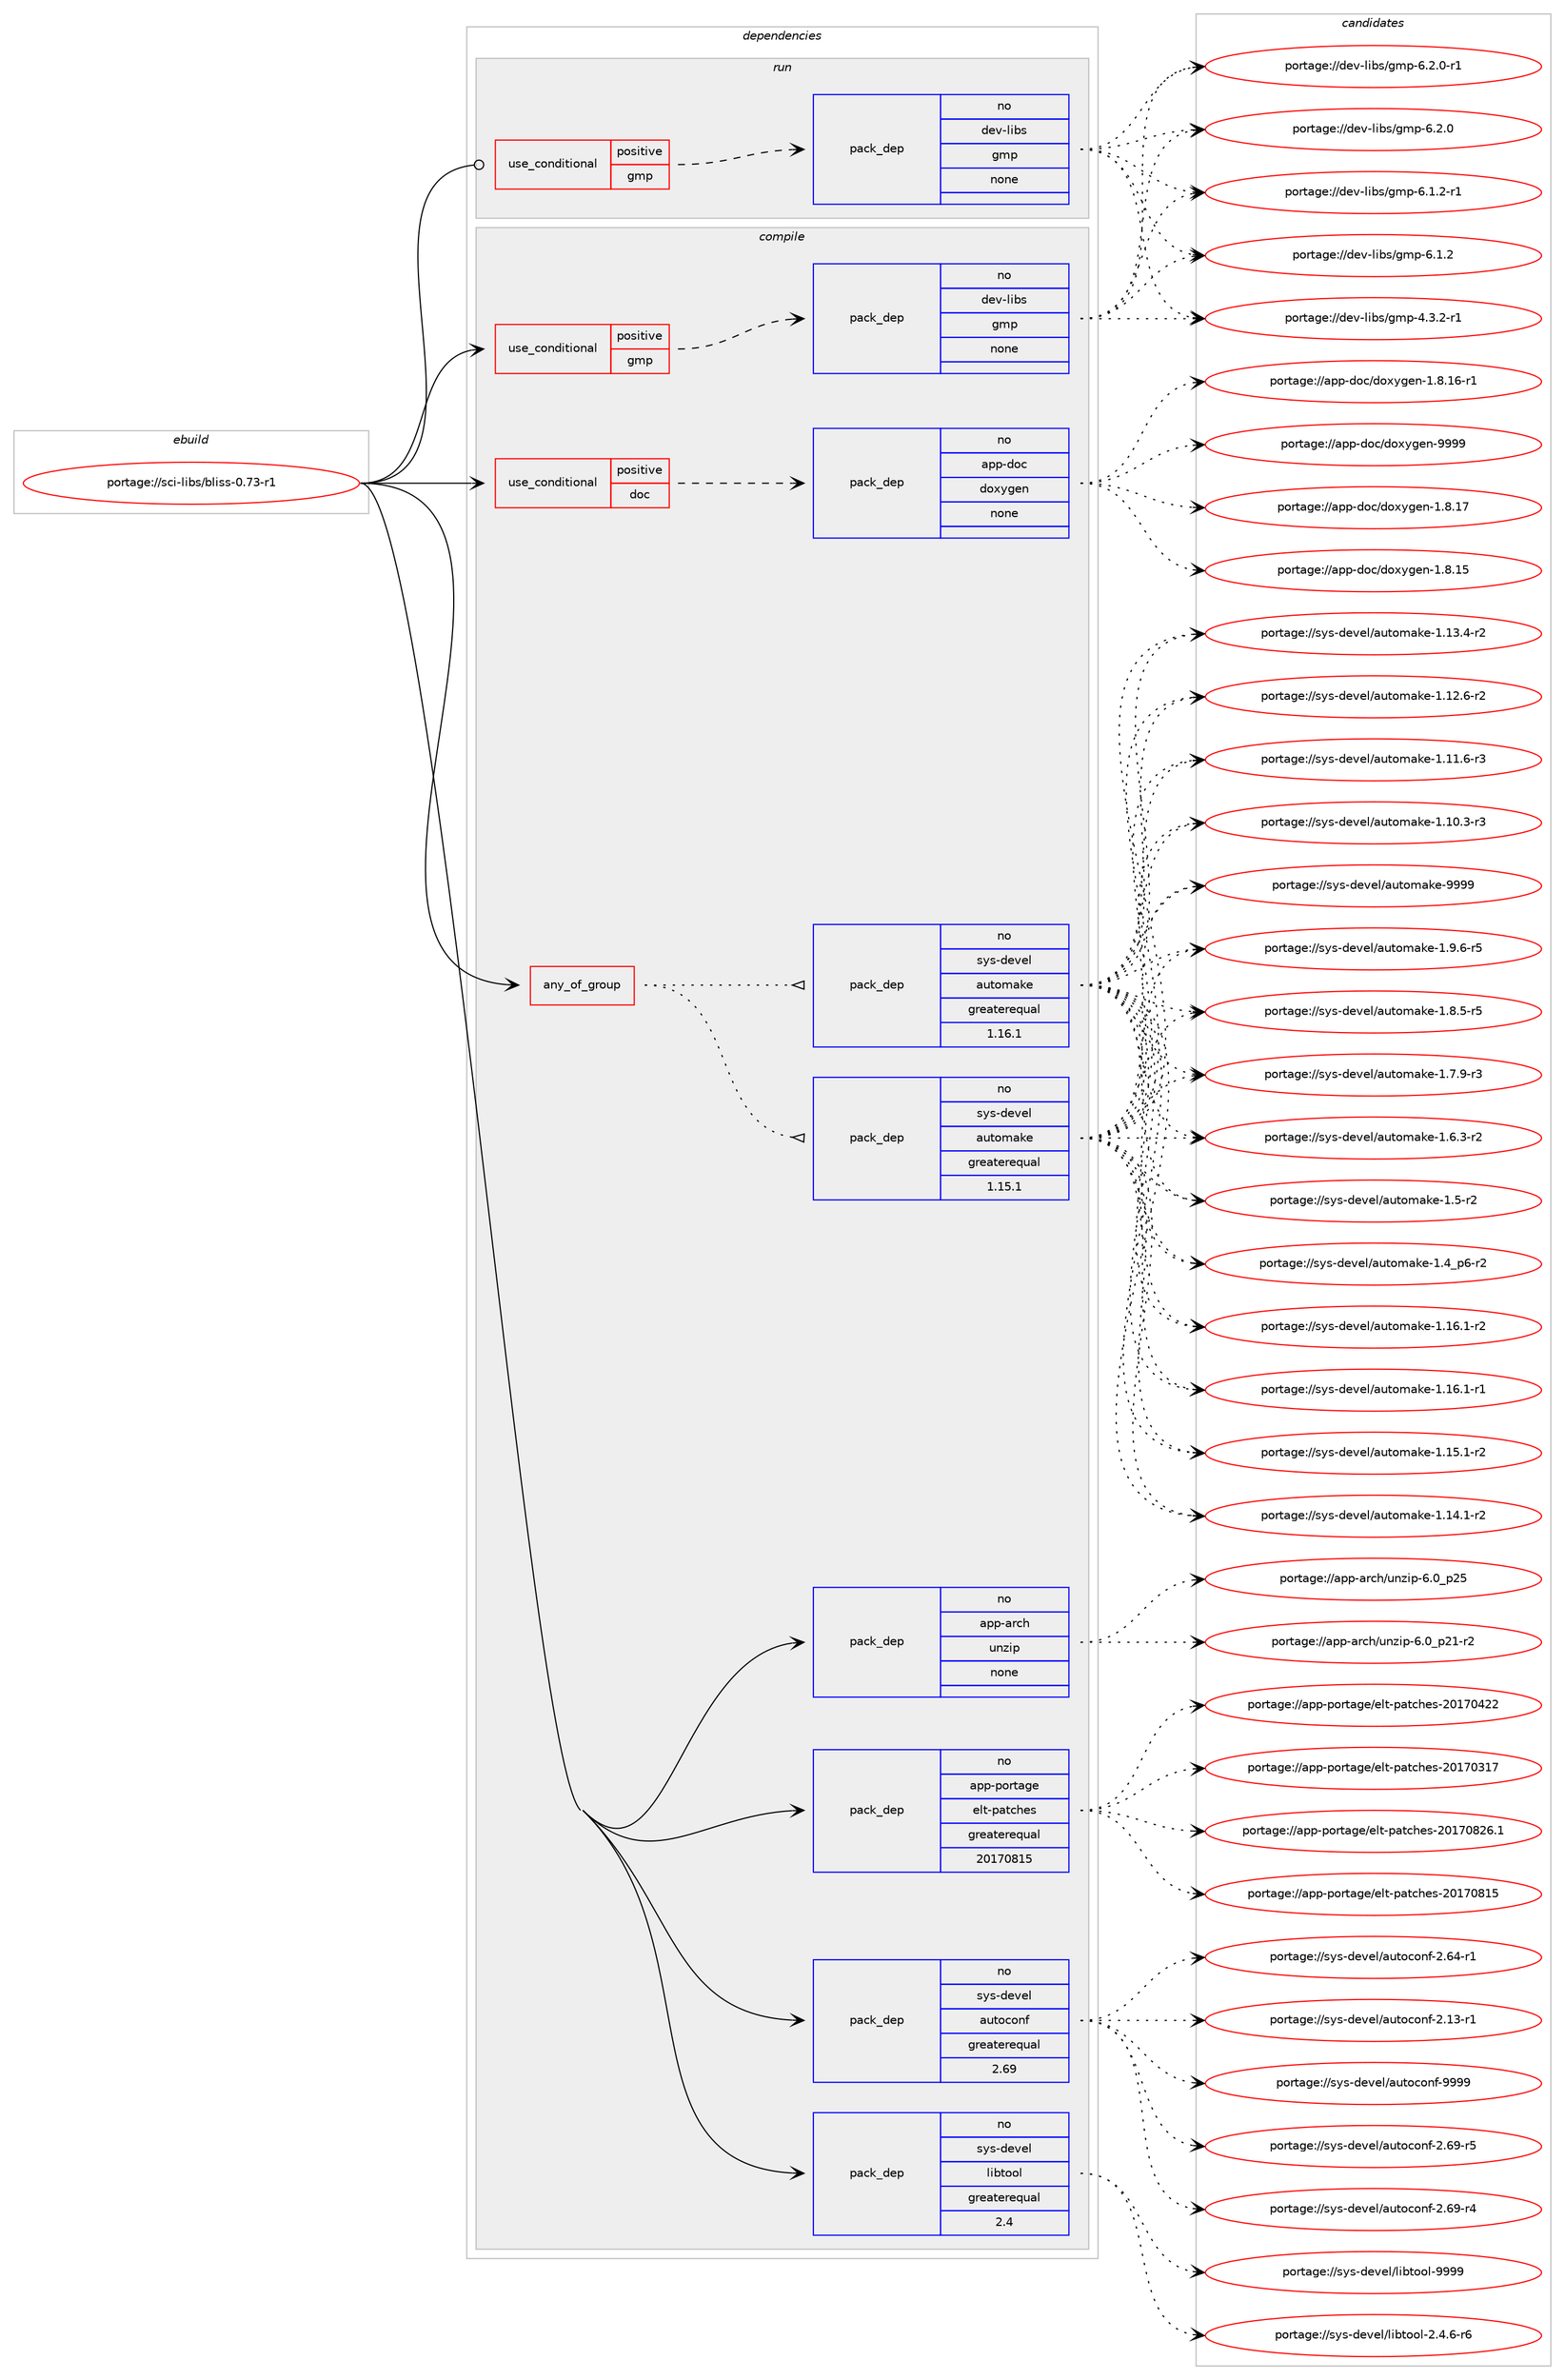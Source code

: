 digraph prolog {

# *************
# Graph options
# *************

newrank=true;
concentrate=true;
compound=true;
graph [rankdir=LR,fontname=Helvetica,fontsize=10,ranksep=1.5];#, ranksep=2.5, nodesep=0.2];
edge  [arrowhead=vee];
node  [fontname=Helvetica,fontsize=10];

# **********
# The ebuild
# **********

subgraph cluster_leftcol {
color=gray;
rank=same;
label=<<i>ebuild</i>>;
id [label="portage://sci-libs/bliss-0.73-r1", color=red, width=4, href="../sci-libs/bliss-0.73-r1.svg"];
}

# ****************
# The dependencies
# ****************

subgraph cluster_midcol {
color=gray;
label=<<i>dependencies</i>>;
subgraph cluster_compile {
fillcolor="#eeeeee";
style=filled;
label=<<i>compile</i>>;
subgraph any1068 {
dependency51389 [label=<<TABLE BORDER="0" CELLBORDER="1" CELLSPACING="0" CELLPADDING="4"><TR><TD CELLPADDING="10">any_of_group</TD></TR></TABLE>>, shape=none, color=red];subgraph pack39507 {
dependency51390 [label=<<TABLE BORDER="0" CELLBORDER="1" CELLSPACING="0" CELLPADDING="4" WIDTH="220"><TR><TD ROWSPAN="6" CELLPADDING="30">pack_dep</TD></TR><TR><TD WIDTH="110">no</TD></TR><TR><TD>sys-devel</TD></TR><TR><TD>automake</TD></TR><TR><TD>greaterequal</TD></TR><TR><TD>1.16.1</TD></TR></TABLE>>, shape=none, color=blue];
}
dependency51389:e -> dependency51390:w [weight=20,style="dotted",arrowhead="oinv"];
subgraph pack39508 {
dependency51391 [label=<<TABLE BORDER="0" CELLBORDER="1" CELLSPACING="0" CELLPADDING="4" WIDTH="220"><TR><TD ROWSPAN="6" CELLPADDING="30">pack_dep</TD></TR><TR><TD WIDTH="110">no</TD></TR><TR><TD>sys-devel</TD></TR><TR><TD>automake</TD></TR><TR><TD>greaterequal</TD></TR><TR><TD>1.15.1</TD></TR></TABLE>>, shape=none, color=blue];
}
dependency51389:e -> dependency51391:w [weight=20,style="dotted",arrowhead="oinv"];
}
id:e -> dependency51389:w [weight=20,style="solid",arrowhead="vee"];
subgraph cond10766 {
dependency51392 [label=<<TABLE BORDER="0" CELLBORDER="1" CELLSPACING="0" CELLPADDING="4"><TR><TD ROWSPAN="3" CELLPADDING="10">use_conditional</TD></TR><TR><TD>positive</TD></TR><TR><TD>doc</TD></TR></TABLE>>, shape=none, color=red];
subgraph pack39509 {
dependency51393 [label=<<TABLE BORDER="0" CELLBORDER="1" CELLSPACING="0" CELLPADDING="4" WIDTH="220"><TR><TD ROWSPAN="6" CELLPADDING="30">pack_dep</TD></TR><TR><TD WIDTH="110">no</TD></TR><TR><TD>app-doc</TD></TR><TR><TD>doxygen</TD></TR><TR><TD>none</TD></TR><TR><TD></TD></TR></TABLE>>, shape=none, color=blue];
}
dependency51392:e -> dependency51393:w [weight=20,style="dashed",arrowhead="vee"];
}
id:e -> dependency51392:w [weight=20,style="solid",arrowhead="vee"];
subgraph cond10767 {
dependency51394 [label=<<TABLE BORDER="0" CELLBORDER="1" CELLSPACING="0" CELLPADDING="4"><TR><TD ROWSPAN="3" CELLPADDING="10">use_conditional</TD></TR><TR><TD>positive</TD></TR><TR><TD>gmp</TD></TR></TABLE>>, shape=none, color=red];
subgraph pack39510 {
dependency51395 [label=<<TABLE BORDER="0" CELLBORDER="1" CELLSPACING="0" CELLPADDING="4" WIDTH="220"><TR><TD ROWSPAN="6" CELLPADDING="30">pack_dep</TD></TR><TR><TD WIDTH="110">no</TD></TR><TR><TD>dev-libs</TD></TR><TR><TD>gmp</TD></TR><TR><TD>none</TD></TR><TR><TD></TD></TR></TABLE>>, shape=none, color=blue];
}
dependency51394:e -> dependency51395:w [weight=20,style="dashed",arrowhead="vee"];
}
id:e -> dependency51394:w [weight=20,style="solid",arrowhead="vee"];
subgraph pack39511 {
dependency51396 [label=<<TABLE BORDER="0" CELLBORDER="1" CELLSPACING="0" CELLPADDING="4" WIDTH="220"><TR><TD ROWSPAN="6" CELLPADDING="30">pack_dep</TD></TR><TR><TD WIDTH="110">no</TD></TR><TR><TD>app-arch</TD></TR><TR><TD>unzip</TD></TR><TR><TD>none</TD></TR><TR><TD></TD></TR></TABLE>>, shape=none, color=blue];
}
id:e -> dependency51396:w [weight=20,style="solid",arrowhead="vee"];
subgraph pack39512 {
dependency51397 [label=<<TABLE BORDER="0" CELLBORDER="1" CELLSPACING="0" CELLPADDING="4" WIDTH="220"><TR><TD ROWSPAN="6" CELLPADDING="30">pack_dep</TD></TR><TR><TD WIDTH="110">no</TD></TR><TR><TD>app-portage</TD></TR><TR><TD>elt-patches</TD></TR><TR><TD>greaterequal</TD></TR><TR><TD>20170815</TD></TR></TABLE>>, shape=none, color=blue];
}
id:e -> dependency51397:w [weight=20,style="solid",arrowhead="vee"];
subgraph pack39513 {
dependency51398 [label=<<TABLE BORDER="0" CELLBORDER="1" CELLSPACING="0" CELLPADDING="4" WIDTH="220"><TR><TD ROWSPAN="6" CELLPADDING="30">pack_dep</TD></TR><TR><TD WIDTH="110">no</TD></TR><TR><TD>sys-devel</TD></TR><TR><TD>autoconf</TD></TR><TR><TD>greaterequal</TD></TR><TR><TD>2.69</TD></TR></TABLE>>, shape=none, color=blue];
}
id:e -> dependency51398:w [weight=20,style="solid",arrowhead="vee"];
subgraph pack39514 {
dependency51399 [label=<<TABLE BORDER="0" CELLBORDER="1" CELLSPACING="0" CELLPADDING="4" WIDTH="220"><TR><TD ROWSPAN="6" CELLPADDING="30">pack_dep</TD></TR><TR><TD WIDTH="110">no</TD></TR><TR><TD>sys-devel</TD></TR><TR><TD>libtool</TD></TR><TR><TD>greaterequal</TD></TR><TR><TD>2.4</TD></TR></TABLE>>, shape=none, color=blue];
}
id:e -> dependency51399:w [weight=20,style="solid",arrowhead="vee"];
}
subgraph cluster_compileandrun {
fillcolor="#eeeeee";
style=filled;
label=<<i>compile and run</i>>;
}
subgraph cluster_run {
fillcolor="#eeeeee";
style=filled;
label=<<i>run</i>>;
subgraph cond10768 {
dependency51400 [label=<<TABLE BORDER="0" CELLBORDER="1" CELLSPACING="0" CELLPADDING="4"><TR><TD ROWSPAN="3" CELLPADDING="10">use_conditional</TD></TR><TR><TD>positive</TD></TR><TR><TD>gmp</TD></TR></TABLE>>, shape=none, color=red];
subgraph pack39515 {
dependency51401 [label=<<TABLE BORDER="0" CELLBORDER="1" CELLSPACING="0" CELLPADDING="4" WIDTH="220"><TR><TD ROWSPAN="6" CELLPADDING="30">pack_dep</TD></TR><TR><TD WIDTH="110">no</TD></TR><TR><TD>dev-libs</TD></TR><TR><TD>gmp</TD></TR><TR><TD>none</TD></TR><TR><TD></TD></TR></TABLE>>, shape=none, color=blue];
}
dependency51400:e -> dependency51401:w [weight=20,style="dashed",arrowhead="vee"];
}
id:e -> dependency51400:w [weight=20,style="solid",arrowhead="odot"];
}
}

# **************
# The candidates
# **************

subgraph cluster_choices {
rank=same;
color=gray;
label=<<i>candidates</i>>;

subgraph choice39507 {
color=black;
nodesep=1;
choice115121115451001011181011084797117116111109971071014557575757 [label="portage://sys-devel/automake-9999", color=red, width=4,href="../sys-devel/automake-9999.svg"];
choice115121115451001011181011084797117116111109971071014549465746544511453 [label="portage://sys-devel/automake-1.9.6-r5", color=red, width=4,href="../sys-devel/automake-1.9.6-r5.svg"];
choice115121115451001011181011084797117116111109971071014549465646534511453 [label="portage://sys-devel/automake-1.8.5-r5", color=red, width=4,href="../sys-devel/automake-1.8.5-r5.svg"];
choice115121115451001011181011084797117116111109971071014549465546574511451 [label="portage://sys-devel/automake-1.7.9-r3", color=red, width=4,href="../sys-devel/automake-1.7.9-r3.svg"];
choice115121115451001011181011084797117116111109971071014549465446514511450 [label="portage://sys-devel/automake-1.6.3-r2", color=red, width=4,href="../sys-devel/automake-1.6.3-r2.svg"];
choice11512111545100101118101108479711711611110997107101454946534511450 [label="portage://sys-devel/automake-1.5-r2", color=red, width=4,href="../sys-devel/automake-1.5-r2.svg"];
choice115121115451001011181011084797117116111109971071014549465295112544511450 [label="portage://sys-devel/automake-1.4_p6-r2", color=red, width=4,href="../sys-devel/automake-1.4_p6-r2.svg"];
choice11512111545100101118101108479711711611110997107101454946495446494511450 [label="portage://sys-devel/automake-1.16.1-r2", color=red, width=4,href="../sys-devel/automake-1.16.1-r2.svg"];
choice11512111545100101118101108479711711611110997107101454946495446494511449 [label="portage://sys-devel/automake-1.16.1-r1", color=red, width=4,href="../sys-devel/automake-1.16.1-r1.svg"];
choice11512111545100101118101108479711711611110997107101454946495346494511450 [label="portage://sys-devel/automake-1.15.1-r2", color=red, width=4,href="../sys-devel/automake-1.15.1-r2.svg"];
choice11512111545100101118101108479711711611110997107101454946495246494511450 [label="portage://sys-devel/automake-1.14.1-r2", color=red, width=4,href="../sys-devel/automake-1.14.1-r2.svg"];
choice11512111545100101118101108479711711611110997107101454946495146524511450 [label="portage://sys-devel/automake-1.13.4-r2", color=red, width=4,href="../sys-devel/automake-1.13.4-r2.svg"];
choice11512111545100101118101108479711711611110997107101454946495046544511450 [label="portage://sys-devel/automake-1.12.6-r2", color=red, width=4,href="../sys-devel/automake-1.12.6-r2.svg"];
choice11512111545100101118101108479711711611110997107101454946494946544511451 [label="portage://sys-devel/automake-1.11.6-r3", color=red, width=4,href="../sys-devel/automake-1.11.6-r3.svg"];
choice11512111545100101118101108479711711611110997107101454946494846514511451 [label="portage://sys-devel/automake-1.10.3-r3", color=red, width=4,href="../sys-devel/automake-1.10.3-r3.svg"];
dependency51390:e -> choice115121115451001011181011084797117116111109971071014557575757:w [style=dotted,weight="100"];
dependency51390:e -> choice115121115451001011181011084797117116111109971071014549465746544511453:w [style=dotted,weight="100"];
dependency51390:e -> choice115121115451001011181011084797117116111109971071014549465646534511453:w [style=dotted,weight="100"];
dependency51390:e -> choice115121115451001011181011084797117116111109971071014549465546574511451:w [style=dotted,weight="100"];
dependency51390:e -> choice115121115451001011181011084797117116111109971071014549465446514511450:w [style=dotted,weight="100"];
dependency51390:e -> choice11512111545100101118101108479711711611110997107101454946534511450:w [style=dotted,weight="100"];
dependency51390:e -> choice115121115451001011181011084797117116111109971071014549465295112544511450:w [style=dotted,weight="100"];
dependency51390:e -> choice11512111545100101118101108479711711611110997107101454946495446494511450:w [style=dotted,weight="100"];
dependency51390:e -> choice11512111545100101118101108479711711611110997107101454946495446494511449:w [style=dotted,weight="100"];
dependency51390:e -> choice11512111545100101118101108479711711611110997107101454946495346494511450:w [style=dotted,weight="100"];
dependency51390:e -> choice11512111545100101118101108479711711611110997107101454946495246494511450:w [style=dotted,weight="100"];
dependency51390:e -> choice11512111545100101118101108479711711611110997107101454946495146524511450:w [style=dotted,weight="100"];
dependency51390:e -> choice11512111545100101118101108479711711611110997107101454946495046544511450:w [style=dotted,weight="100"];
dependency51390:e -> choice11512111545100101118101108479711711611110997107101454946494946544511451:w [style=dotted,weight="100"];
dependency51390:e -> choice11512111545100101118101108479711711611110997107101454946494846514511451:w [style=dotted,weight="100"];
}
subgraph choice39508 {
color=black;
nodesep=1;
choice115121115451001011181011084797117116111109971071014557575757 [label="portage://sys-devel/automake-9999", color=red, width=4,href="../sys-devel/automake-9999.svg"];
choice115121115451001011181011084797117116111109971071014549465746544511453 [label="portage://sys-devel/automake-1.9.6-r5", color=red, width=4,href="../sys-devel/automake-1.9.6-r5.svg"];
choice115121115451001011181011084797117116111109971071014549465646534511453 [label="portage://sys-devel/automake-1.8.5-r5", color=red, width=4,href="../sys-devel/automake-1.8.5-r5.svg"];
choice115121115451001011181011084797117116111109971071014549465546574511451 [label="portage://sys-devel/automake-1.7.9-r3", color=red, width=4,href="../sys-devel/automake-1.7.9-r3.svg"];
choice115121115451001011181011084797117116111109971071014549465446514511450 [label="portage://sys-devel/automake-1.6.3-r2", color=red, width=4,href="../sys-devel/automake-1.6.3-r2.svg"];
choice11512111545100101118101108479711711611110997107101454946534511450 [label="portage://sys-devel/automake-1.5-r2", color=red, width=4,href="../sys-devel/automake-1.5-r2.svg"];
choice115121115451001011181011084797117116111109971071014549465295112544511450 [label="portage://sys-devel/automake-1.4_p6-r2", color=red, width=4,href="../sys-devel/automake-1.4_p6-r2.svg"];
choice11512111545100101118101108479711711611110997107101454946495446494511450 [label="portage://sys-devel/automake-1.16.1-r2", color=red, width=4,href="../sys-devel/automake-1.16.1-r2.svg"];
choice11512111545100101118101108479711711611110997107101454946495446494511449 [label="portage://sys-devel/automake-1.16.1-r1", color=red, width=4,href="../sys-devel/automake-1.16.1-r1.svg"];
choice11512111545100101118101108479711711611110997107101454946495346494511450 [label="portage://sys-devel/automake-1.15.1-r2", color=red, width=4,href="../sys-devel/automake-1.15.1-r2.svg"];
choice11512111545100101118101108479711711611110997107101454946495246494511450 [label="portage://sys-devel/automake-1.14.1-r2", color=red, width=4,href="../sys-devel/automake-1.14.1-r2.svg"];
choice11512111545100101118101108479711711611110997107101454946495146524511450 [label="portage://sys-devel/automake-1.13.4-r2", color=red, width=4,href="../sys-devel/automake-1.13.4-r2.svg"];
choice11512111545100101118101108479711711611110997107101454946495046544511450 [label="portage://sys-devel/automake-1.12.6-r2", color=red, width=4,href="../sys-devel/automake-1.12.6-r2.svg"];
choice11512111545100101118101108479711711611110997107101454946494946544511451 [label="portage://sys-devel/automake-1.11.6-r3", color=red, width=4,href="../sys-devel/automake-1.11.6-r3.svg"];
choice11512111545100101118101108479711711611110997107101454946494846514511451 [label="portage://sys-devel/automake-1.10.3-r3", color=red, width=4,href="../sys-devel/automake-1.10.3-r3.svg"];
dependency51391:e -> choice115121115451001011181011084797117116111109971071014557575757:w [style=dotted,weight="100"];
dependency51391:e -> choice115121115451001011181011084797117116111109971071014549465746544511453:w [style=dotted,weight="100"];
dependency51391:e -> choice115121115451001011181011084797117116111109971071014549465646534511453:w [style=dotted,weight="100"];
dependency51391:e -> choice115121115451001011181011084797117116111109971071014549465546574511451:w [style=dotted,weight="100"];
dependency51391:e -> choice115121115451001011181011084797117116111109971071014549465446514511450:w [style=dotted,weight="100"];
dependency51391:e -> choice11512111545100101118101108479711711611110997107101454946534511450:w [style=dotted,weight="100"];
dependency51391:e -> choice115121115451001011181011084797117116111109971071014549465295112544511450:w [style=dotted,weight="100"];
dependency51391:e -> choice11512111545100101118101108479711711611110997107101454946495446494511450:w [style=dotted,weight="100"];
dependency51391:e -> choice11512111545100101118101108479711711611110997107101454946495446494511449:w [style=dotted,weight="100"];
dependency51391:e -> choice11512111545100101118101108479711711611110997107101454946495346494511450:w [style=dotted,weight="100"];
dependency51391:e -> choice11512111545100101118101108479711711611110997107101454946495246494511450:w [style=dotted,weight="100"];
dependency51391:e -> choice11512111545100101118101108479711711611110997107101454946495146524511450:w [style=dotted,weight="100"];
dependency51391:e -> choice11512111545100101118101108479711711611110997107101454946495046544511450:w [style=dotted,weight="100"];
dependency51391:e -> choice11512111545100101118101108479711711611110997107101454946494946544511451:w [style=dotted,weight="100"];
dependency51391:e -> choice11512111545100101118101108479711711611110997107101454946494846514511451:w [style=dotted,weight="100"];
}
subgraph choice39509 {
color=black;
nodesep=1;
choice971121124510011199471001111201211031011104557575757 [label="portage://app-doc/doxygen-9999", color=red, width=4,href="../app-doc/doxygen-9999.svg"];
choice9711211245100111994710011112012110310111045494656464955 [label="portage://app-doc/doxygen-1.8.17", color=red, width=4,href="../app-doc/doxygen-1.8.17.svg"];
choice97112112451001119947100111120121103101110454946564649544511449 [label="portage://app-doc/doxygen-1.8.16-r1", color=red, width=4,href="../app-doc/doxygen-1.8.16-r1.svg"];
choice9711211245100111994710011112012110310111045494656464953 [label="portage://app-doc/doxygen-1.8.15", color=red, width=4,href="../app-doc/doxygen-1.8.15.svg"];
dependency51393:e -> choice971121124510011199471001111201211031011104557575757:w [style=dotted,weight="100"];
dependency51393:e -> choice9711211245100111994710011112012110310111045494656464955:w [style=dotted,weight="100"];
dependency51393:e -> choice97112112451001119947100111120121103101110454946564649544511449:w [style=dotted,weight="100"];
dependency51393:e -> choice9711211245100111994710011112012110310111045494656464953:w [style=dotted,weight="100"];
}
subgraph choice39510 {
color=black;
nodesep=1;
choice1001011184510810598115471031091124554465046484511449 [label="portage://dev-libs/gmp-6.2.0-r1", color=red, width=4,href="../dev-libs/gmp-6.2.0-r1.svg"];
choice100101118451081059811547103109112455446504648 [label="portage://dev-libs/gmp-6.2.0", color=red, width=4,href="../dev-libs/gmp-6.2.0.svg"];
choice1001011184510810598115471031091124554464946504511449 [label="portage://dev-libs/gmp-6.1.2-r1", color=red, width=4,href="../dev-libs/gmp-6.1.2-r1.svg"];
choice100101118451081059811547103109112455446494650 [label="portage://dev-libs/gmp-6.1.2", color=red, width=4,href="../dev-libs/gmp-6.1.2.svg"];
choice1001011184510810598115471031091124552465146504511449 [label="portage://dev-libs/gmp-4.3.2-r1", color=red, width=4,href="../dev-libs/gmp-4.3.2-r1.svg"];
dependency51395:e -> choice1001011184510810598115471031091124554465046484511449:w [style=dotted,weight="100"];
dependency51395:e -> choice100101118451081059811547103109112455446504648:w [style=dotted,weight="100"];
dependency51395:e -> choice1001011184510810598115471031091124554464946504511449:w [style=dotted,weight="100"];
dependency51395:e -> choice100101118451081059811547103109112455446494650:w [style=dotted,weight="100"];
dependency51395:e -> choice1001011184510810598115471031091124552465146504511449:w [style=dotted,weight="100"];
}
subgraph choice39511 {
color=black;
nodesep=1;
choice971121124597114991044711711012210511245544648951125053 [label="portage://app-arch/unzip-6.0_p25", color=red, width=4,href="../app-arch/unzip-6.0_p25.svg"];
choice9711211245971149910447117110122105112455446489511250494511450 [label="portage://app-arch/unzip-6.0_p21-r2", color=red, width=4,href="../app-arch/unzip-6.0_p21-r2.svg"];
dependency51396:e -> choice971121124597114991044711711012210511245544648951125053:w [style=dotted,weight="100"];
dependency51396:e -> choice9711211245971149910447117110122105112455446489511250494511450:w [style=dotted,weight="100"];
}
subgraph choice39512 {
color=black;
nodesep=1;
choice971121124511211111411697103101471011081164511297116991041011154550484955485650544649 [label="portage://app-portage/elt-patches-20170826.1", color=red, width=4,href="../app-portage/elt-patches-20170826.1.svg"];
choice97112112451121111141169710310147101108116451129711699104101115455048495548564953 [label="portage://app-portage/elt-patches-20170815", color=red, width=4,href="../app-portage/elt-patches-20170815.svg"];
choice97112112451121111141169710310147101108116451129711699104101115455048495548525050 [label="portage://app-portage/elt-patches-20170422", color=red, width=4,href="../app-portage/elt-patches-20170422.svg"];
choice97112112451121111141169710310147101108116451129711699104101115455048495548514955 [label="portage://app-portage/elt-patches-20170317", color=red, width=4,href="../app-portage/elt-patches-20170317.svg"];
dependency51397:e -> choice971121124511211111411697103101471011081164511297116991041011154550484955485650544649:w [style=dotted,weight="100"];
dependency51397:e -> choice97112112451121111141169710310147101108116451129711699104101115455048495548564953:w [style=dotted,weight="100"];
dependency51397:e -> choice97112112451121111141169710310147101108116451129711699104101115455048495548525050:w [style=dotted,weight="100"];
dependency51397:e -> choice97112112451121111141169710310147101108116451129711699104101115455048495548514955:w [style=dotted,weight="100"];
}
subgraph choice39513 {
color=black;
nodesep=1;
choice115121115451001011181011084797117116111991111101024557575757 [label="portage://sys-devel/autoconf-9999", color=red, width=4,href="../sys-devel/autoconf-9999.svg"];
choice1151211154510010111810110847971171161119911111010245504654574511453 [label="portage://sys-devel/autoconf-2.69-r5", color=red, width=4,href="../sys-devel/autoconf-2.69-r5.svg"];
choice1151211154510010111810110847971171161119911111010245504654574511452 [label="portage://sys-devel/autoconf-2.69-r4", color=red, width=4,href="../sys-devel/autoconf-2.69-r4.svg"];
choice1151211154510010111810110847971171161119911111010245504654524511449 [label="portage://sys-devel/autoconf-2.64-r1", color=red, width=4,href="../sys-devel/autoconf-2.64-r1.svg"];
choice1151211154510010111810110847971171161119911111010245504649514511449 [label="portage://sys-devel/autoconf-2.13-r1", color=red, width=4,href="../sys-devel/autoconf-2.13-r1.svg"];
dependency51398:e -> choice115121115451001011181011084797117116111991111101024557575757:w [style=dotted,weight="100"];
dependency51398:e -> choice1151211154510010111810110847971171161119911111010245504654574511453:w [style=dotted,weight="100"];
dependency51398:e -> choice1151211154510010111810110847971171161119911111010245504654574511452:w [style=dotted,weight="100"];
dependency51398:e -> choice1151211154510010111810110847971171161119911111010245504654524511449:w [style=dotted,weight="100"];
dependency51398:e -> choice1151211154510010111810110847971171161119911111010245504649514511449:w [style=dotted,weight="100"];
}
subgraph choice39514 {
color=black;
nodesep=1;
choice1151211154510010111810110847108105981161111111084557575757 [label="portage://sys-devel/libtool-9999", color=red, width=4,href="../sys-devel/libtool-9999.svg"];
choice1151211154510010111810110847108105981161111111084550465246544511454 [label="portage://sys-devel/libtool-2.4.6-r6", color=red, width=4,href="../sys-devel/libtool-2.4.6-r6.svg"];
dependency51399:e -> choice1151211154510010111810110847108105981161111111084557575757:w [style=dotted,weight="100"];
dependency51399:e -> choice1151211154510010111810110847108105981161111111084550465246544511454:w [style=dotted,weight="100"];
}
subgraph choice39515 {
color=black;
nodesep=1;
choice1001011184510810598115471031091124554465046484511449 [label="portage://dev-libs/gmp-6.2.0-r1", color=red, width=4,href="../dev-libs/gmp-6.2.0-r1.svg"];
choice100101118451081059811547103109112455446504648 [label="portage://dev-libs/gmp-6.2.0", color=red, width=4,href="../dev-libs/gmp-6.2.0.svg"];
choice1001011184510810598115471031091124554464946504511449 [label="portage://dev-libs/gmp-6.1.2-r1", color=red, width=4,href="../dev-libs/gmp-6.1.2-r1.svg"];
choice100101118451081059811547103109112455446494650 [label="portage://dev-libs/gmp-6.1.2", color=red, width=4,href="../dev-libs/gmp-6.1.2.svg"];
choice1001011184510810598115471031091124552465146504511449 [label="portage://dev-libs/gmp-4.3.2-r1", color=red, width=4,href="../dev-libs/gmp-4.3.2-r1.svg"];
dependency51401:e -> choice1001011184510810598115471031091124554465046484511449:w [style=dotted,weight="100"];
dependency51401:e -> choice100101118451081059811547103109112455446504648:w [style=dotted,weight="100"];
dependency51401:e -> choice1001011184510810598115471031091124554464946504511449:w [style=dotted,weight="100"];
dependency51401:e -> choice100101118451081059811547103109112455446494650:w [style=dotted,weight="100"];
dependency51401:e -> choice1001011184510810598115471031091124552465146504511449:w [style=dotted,weight="100"];
}
}

}
